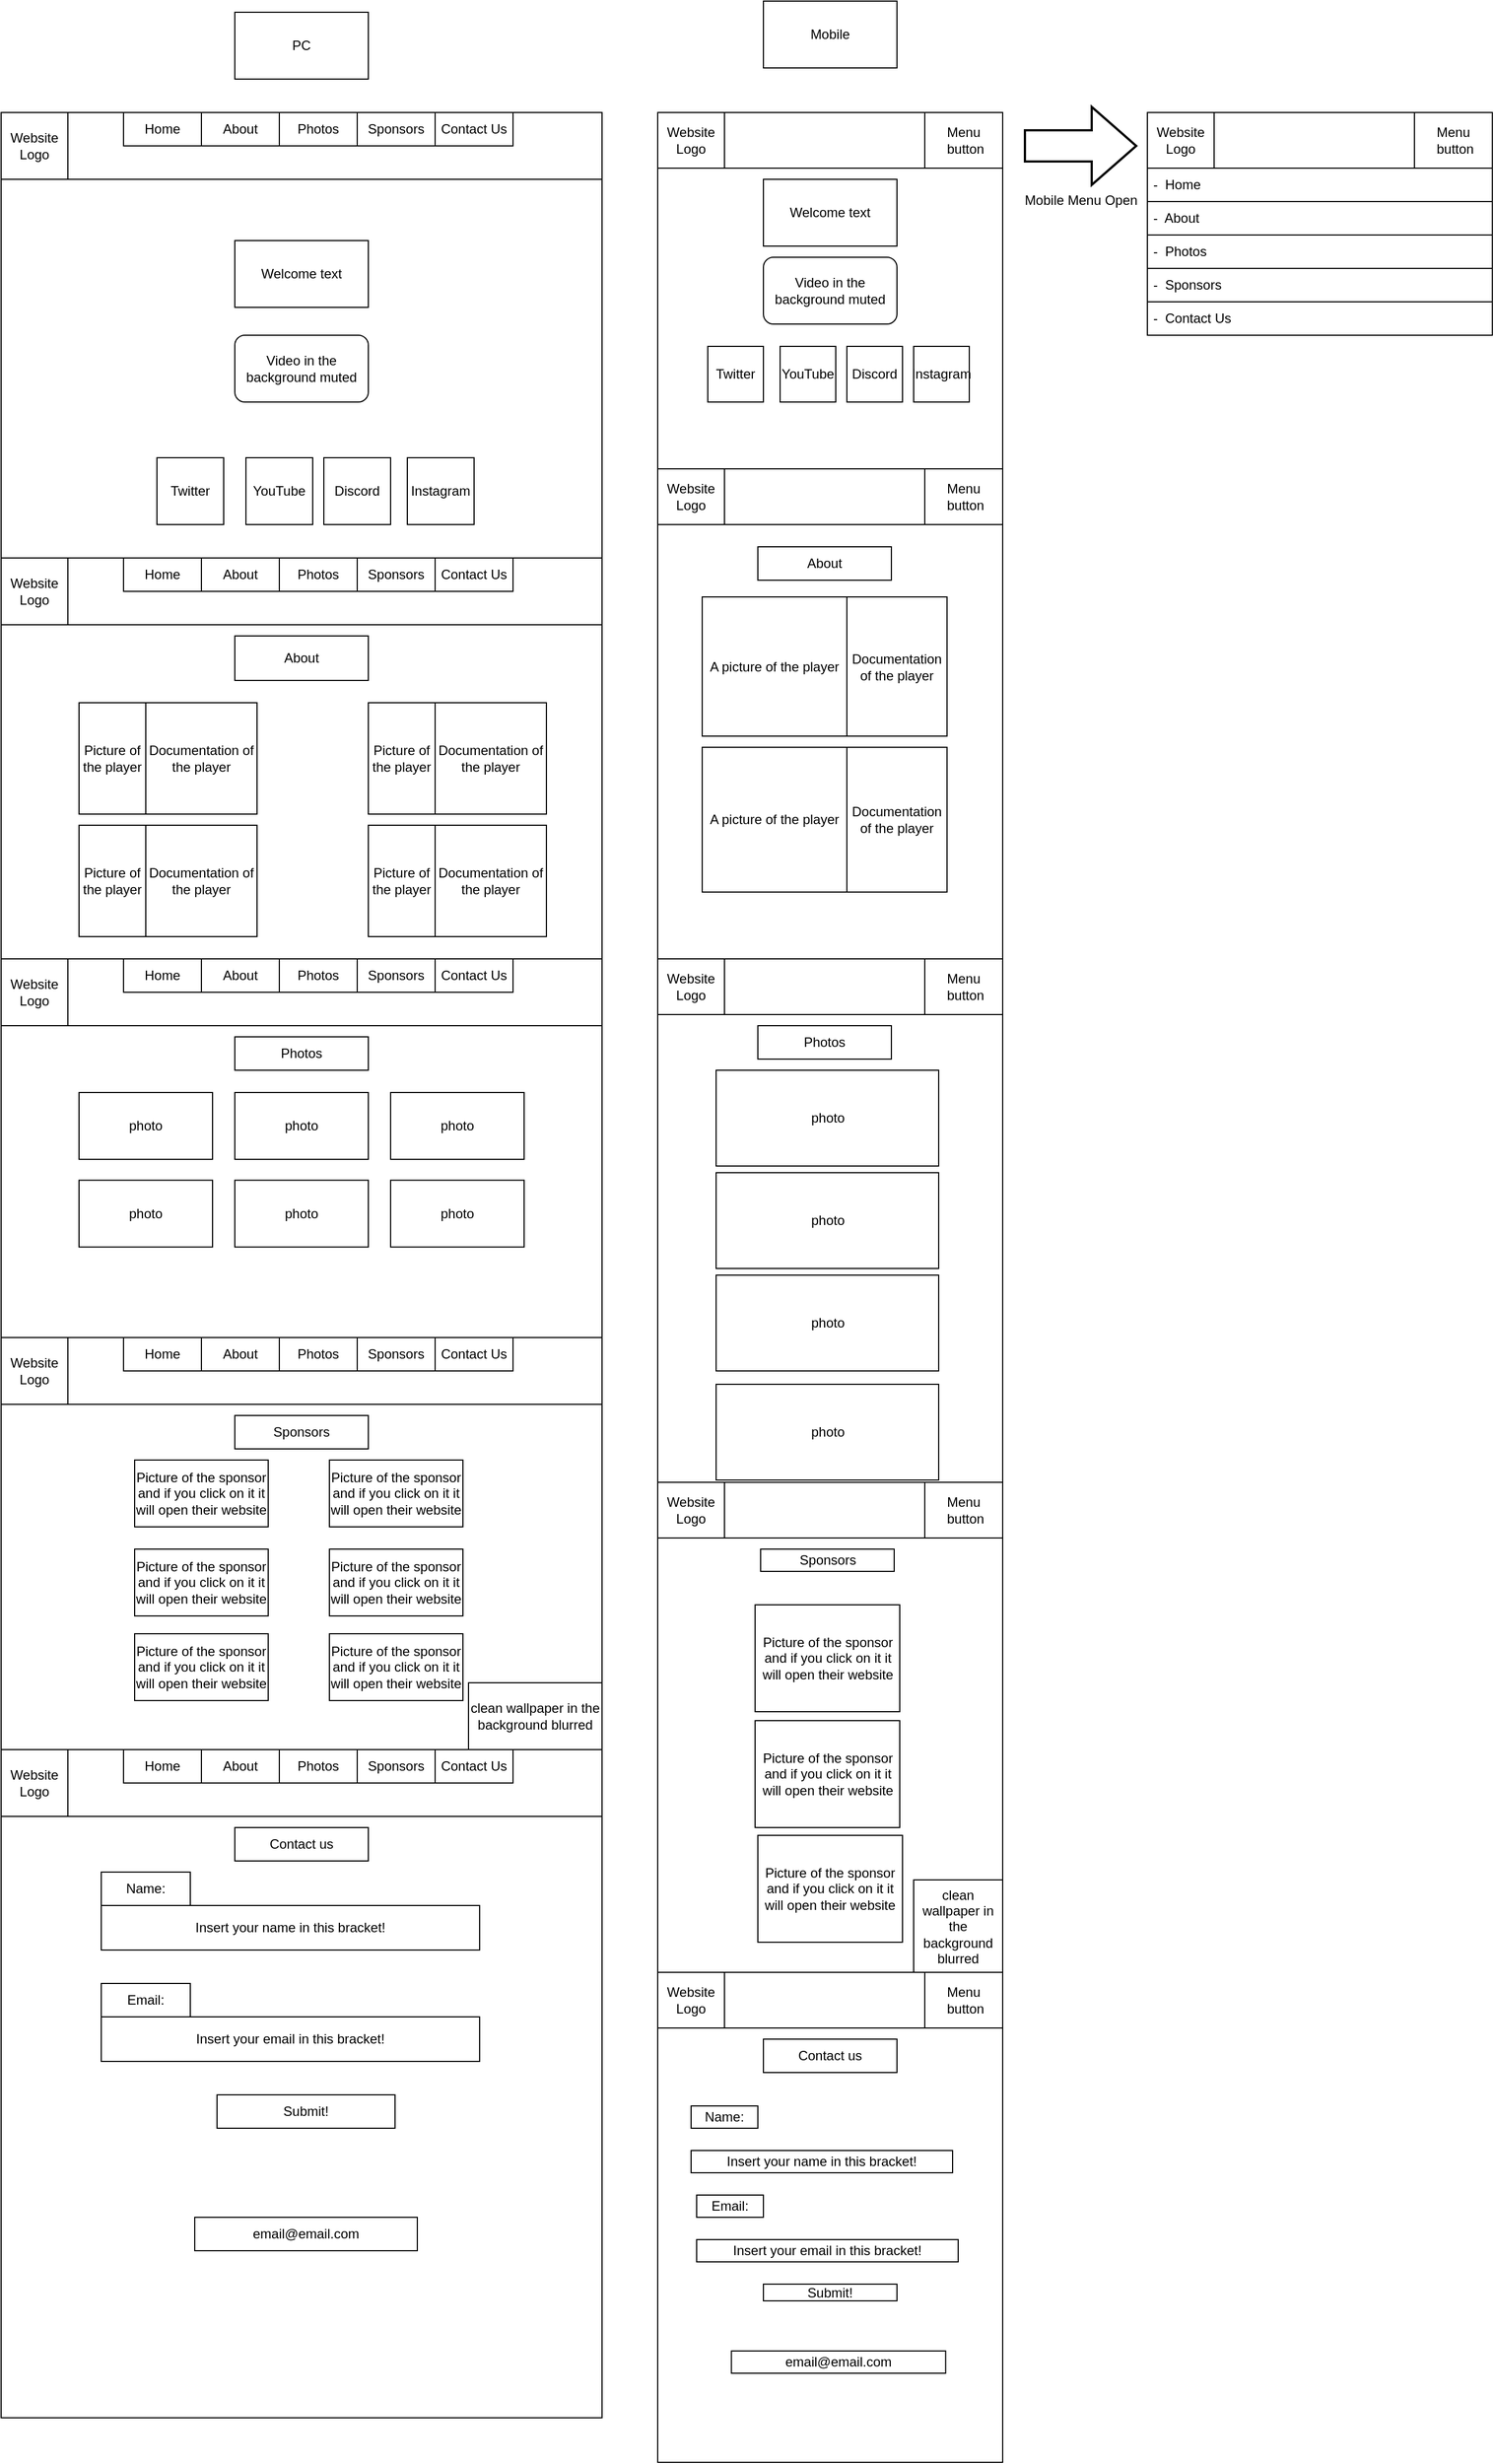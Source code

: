 <mxfile version="20.2.1" type="device"><diagram id="jGOsK-3WvVMrC4iQkq5T" name="1 oldal"><mxGraphModel dx="1182" dy="722" grid="1" gridSize="10" guides="1" tooltips="1" connect="1" arrows="1" fold="1" page="1" pageScale="1" pageWidth="827" pageHeight="1169" math="0" shadow="0"><root><mxCell id="0"/><mxCell id="1" parent="0"/><mxCell id="x6PFndFxOWQdf8MQNvHj-8" value="" style="rounded=0;whiteSpace=wrap;html=1;" parent="1" vertex="1"><mxGeometry x="180" y="440" width="540" height="400" as="geometry"/></mxCell><mxCell id="x6PFndFxOWQdf8MQNvHj-9" value="" style="rounded=0;whiteSpace=wrap;html=1;" parent="1" vertex="1"><mxGeometry x="180" y="440" width="540" height="60" as="geometry"/></mxCell><mxCell id="x6PFndFxOWQdf8MQNvHj-10" value="Home" style="rounded=0;whiteSpace=wrap;html=1;" parent="1" vertex="1"><mxGeometry x="290" y="440" width="70" height="30" as="geometry"/></mxCell><mxCell id="x6PFndFxOWQdf8MQNvHj-18" value="Video in the background muted" style="rounded=1;whiteSpace=wrap;html=1;" parent="1" vertex="1"><mxGeometry x="390" y="640" width="120" height="60" as="geometry"/></mxCell><mxCell id="x6PFndFxOWQdf8MQNvHj-20" value="" style="rounded=0;whiteSpace=wrap;html=1;" parent="1" vertex="1"><mxGeometry x="180" y="1540" width="540" height="370" as="geometry"/></mxCell><mxCell id="x6PFndFxOWQdf8MQNvHj-21" value="" style="rounded=0;whiteSpace=wrap;html=1;" parent="1" vertex="1"><mxGeometry x="180" y="840" width="540" height="360" as="geometry"/></mxCell><mxCell id="x6PFndFxOWQdf8MQNvHj-22" value="About" style="rounded=0;whiteSpace=wrap;html=1;" parent="1" vertex="1"><mxGeometry x="390" y="910" width="120" height="40" as="geometry"/></mxCell><mxCell id="x6PFndFxOWQdf8MQNvHj-25" value="Picture of the player" style="rounded=0;whiteSpace=wrap;html=1;" parent="1" vertex="1"><mxGeometry x="510" y="970" width="60" height="100" as="geometry"/></mxCell><mxCell id="x6PFndFxOWQdf8MQNvHj-27" value="Documentation of the player" style="rounded=0;whiteSpace=wrap;html=1;" parent="1" vertex="1"><mxGeometry x="570" y="970" width="100" height="100" as="geometry"/></mxCell><mxCell id="x6PFndFxOWQdf8MQNvHj-42" value="" style="rounded=0;whiteSpace=wrap;html=1;" parent="1" vertex="1"><mxGeometry x="180" y="1200" width="540" height="340" as="geometry"/></mxCell><mxCell id="x6PFndFxOWQdf8MQNvHj-45" value="Photos" style="rounded=0;whiteSpace=wrap;html=1;" parent="1" vertex="1"><mxGeometry x="390" y="1270" width="120" height="30" as="geometry"/></mxCell><mxCell id="x6PFndFxOWQdf8MQNvHj-46" value="photo" style="rounded=0;whiteSpace=wrap;html=1;" parent="1" vertex="1"><mxGeometry x="250" y="1320" width="120" height="60" as="geometry"/></mxCell><mxCell id="x6PFndFxOWQdf8MQNvHj-47" value="photo" style="rounded=0;whiteSpace=wrap;html=1;" parent="1" vertex="1"><mxGeometry x="250" y="1398.75" width="120" height="60" as="geometry"/></mxCell><mxCell id="x6PFndFxOWQdf8MQNvHj-48" value="photo" style="rounded=0;whiteSpace=wrap;html=1;" parent="1" vertex="1"><mxGeometry x="390" y="1320" width="120" height="60" as="geometry"/></mxCell><mxCell id="x6PFndFxOWQdf8MQNvHj-49" value="photo" style="rounded=0;whiteSpace=wrap;html=1;" parent="1" vertex="1"><mxGeometry x="390" y="1398.75" width="120" height="60" as="geometry"/></mxCell><mxCell id="x6PFndFxOWQdf8MQNvHj-54" value="photo" style="rounded=0;whiteSpace=wrap;html=1;" parent="1" vertex="1"><mxGeometry x="530" y="1320" width="120" height="60" as="geometry"/></mxCell><mxCell id="x6PFndFxOWQdf8MQNvHj-56" value="photo" style="rounded=0;whiteSpace=wrap;html=1;" parent="1" vertex="1"><mxGeometry x="530" y="1398.75" width="120" height="60" as="geometry"/></mxCell><mxCell id="x6PFndFxOWQdf8MQNvHj-6" value="Welcome text" style="rounded=0;whiteSpace=wrap;html=1;" parent="1" vertex="1"><mxGeometry x="390" y="555" width="120" height="60" as="geometry"/></mxCell><mxCell id="x6PFndFxOWQdf8MQNvHj-3" value="Twitter" style="whiteSpace=wrap;html=1;aspect=fixed;" parent="1" vertex="1"><mxGeometry x="320" y="750" width="60" height="60" as="geometry"/></mxCell><mxCell id="x6PFndFxOWQdf8MQNvHj-4" value="&lt;div&gt;YouTube&lt;/div&gt;" style="whiteSpace=wrap;html=1;aspect=fixed;" parent="1" vertex="1"><mxGeometry x="400" y="750" width="60" height="60" as="geometry"/></mxCell><mxCell id="x6PFndFxOWQdf8MQNvHj-7" value="Discord" style="whiteSpace=wrap;html=1;aspect=fixed;" parent="1" vertex="1"><mxGeometry x="470" y="750" width="60" height="60" as="geometry"/></mxCell><mxCell id="x6PFndFxOWQdf8MQNvHj-5" value="&lt;div&gt;Instagram&lt;/div&gt;" style="whiteSpace=wrap;html=1;aspect=fixed;" parent="1" vertex="1"><mxGeometry x="545" y="750" width="60" height="60" as="geometry"/></mxCell><mxCell id="x6PFndFxOWQdf8MQNvHj-62" value="Sponsors" style="rounded=0;whiteSpace=wrap;html=1;" parent="1" vertex="1"><mxGeometry x="390" y="1610" width="120" height="30" as="geometry"/></mxCell><mxCell id="x6PFndFxOWQdf8MQNvHj-63" value="Picture of the sponsor and if you click on it it will open their website" style="rounded=0;whiteSpace=wrap;html=1;" parent="1" vertex="1"><mxGeometry x="300" y="1650" width="120" height="60" as="geometry"/></mxCell><mxCell id="x6PFndFxOWQdf8MQNvHj-64" value="Picture of the sponsor and if you click on it it will open their website" style="rounded=0;whiteSpace=wrap;html=1;" parent="1" vertex="1"><mxGeometry x="475" y="1650" width="120" height="60" as="geometry"/></mxCell><mxCell id="x6PFndFxOWQdf8MQNvHj-65" value="Picture of the sponsor and if you click on it it will open their website" style="rounded=0;whiteSpace=wrap;html=1;" parent="1" vertex="1"><mxGeometry x="300" y="1730" width="120" height="60" as="geometry"/></mxCell><mxCell id="x6PFndFxOWQdf8MQNvHj-66" value="Picture of the sponsor and if you click on it it will open their website" style="rounded=0;whiteSpace=wrap;html=1;" parent="1" vertex="1"><mxGeometry x="475" y="1730" width="120" height="60" as="geometry"/></mxCell><mxCell id="x6PFndFxOWQdf8MQNvHj-67" value="Picture of the sponsor and if you click on it it will open their website" style="rounded=0;whiteSpace=wrap;html=1;" parent="1" vertex="1"><mxGeometry x="300" y="1806" width="120" height="60" as="geometry"/></mxCell><mxCell id="x6PFndFxOWQdf8MQNvHj-68" value="Picture of the sponsor and if you click on it it will open their website" style="rounded=0;whiteSpace=wrap;html=1;" parent="1" vertex="1"><mxGeometry x="475" y="1806" width="120" height="60" as="geometry"/></mxCell><mxCell id="x6PFndFxOWQdf8MQNvHj-69" value="" style="rounded=0;whiteSpace=wrap;html=1;" parent="1" vertex="1"><mxGeometry x="180" y="1910" width="540" height="600" as="geometry"/></mxCell><mxCell id="x6PFndFxOWQdf8MQNvHj-70" value="Contact us" style="rounded=0;whiteSpace=wrap;html=1;" parent="1" vertex="1"><mxGeometry x="390" y="1980" width="120" height="30" as="geometry"/></mxCell><mxCell id="x6PFndFxOWQdf8MQNvHj-71" value="Insert your email in this bracket!" style="rounded=0;whiteSpace=wrap;html=1;" parent="1" vertex="1"><mxGeometry x="270" y="2150" width="340" height="40" as="geometry"/></mxCell><mxCell id="x6PFndFxOWQdf8MQNvHj-72" value="Name:" style="rounded=0;whiteSpace=wrap;html=1;" parent="1" vertex="1"><mxGeometry x="270" y="2020" width="80" height="30" as="geometry"/></mxCell><mxCell id="x6PFndFxOWQdf8MQNvHj-74" value="Email:" style="rounded=0;whiteSpace=wrap;html=1;" parent="1" vertex="1"><mxGeometry x="270" y="2120" width="80" height="30" as="geometry"/></mxCell><mxCell id="x6PFndFxOWQdf8MQNvHj-75" value="Insert your name in this bracket!" style="rounded=0;whiteSpace=wrap;html=1;" parent="1" vertex="1"><mxGeometry x="270" y="2050" width="340" height="40" as="geometry"/></mxCell><mxCell id="x6PFndFxOWQdf8MQNvHj-76" value="clean wallpaper in the background blurred" style="rounded=0;whiteSpace=wrap;html=1;" parent="1" vertex="1"><mxGeometry x="600" y="1850" width="120" height="60" as="geometry"/></mxCell><mxCell id="x6PFndFxOWQdf8MQNvHj-82" value="Submit!" style="rounded=0;whiteSpace=wrap;html=1;" parent="1" vertex="1"><mxGeometry x="374" y="2220" width="160" height="30" as="geometry"/></mxCell><mxCell id="x6PFndFxOWQdf8MQNvHj-83" value="email@email.com" style="rounded=0;whiteSpace=wrap;html=1;" parent="1" vertex="1"><mxGeometry x="354" y="2330" width="200" height="30" as="geometry"/></mxCell><mxCell id="x6PFndFxOWQdf8MQNvHj-85" value="PC" style="rounded=0;whiteSpace=wrap;html=1;" parent="1" vertex="1"><mxGeometry x="390" y="350" width="120" height="60" as="geometry"/></mxCell><mxCell id="x6PFndFxOWQdf8MQNvHj-86" value="Mobile" style="rounded=0;whiteSpace=wrap;html=1;" parent="1" vertex="1"><mxGeometry x="865" y="340" width="120" height="60" as="geometry"/></mxCell><mxCell id="x6PFndFxOWQdf8MQNvHj-88" value="About" style="rounded=0;whiteSpace=wrap;html=1;" parent="1" vertex="1"><mxGeometry x="360" y="440" width="70" height="30" as="geometry"/></mxCell><mxCell id="x6PFndFxOWQdf8MQNvHj-90" value="Photos" style="rounded=0;whiteSpace=wrap;html=1;" parent="1" vertex="1"><mxGeometry x="430" y="440" width="70" height="30" as="geometry"/></mxCell><mxCell id="x6PFndFxOWQdf8MQNvHj-91" value="Sponsors" style="rounded=0;whiteSpace=wrap;html=1;" parent="1" vertex="1"><mxGeometry x="500" y="440" width="70" height="30" as="geometry"/></mxCell><mxCell id="x6PFndFxOWQdf8MQNvHj-92" value="Contact Us" style="rounded=0;whiteSpace=wrap;html=1;" parent="1" vertex="1"><mxGeometry x="570" y="440" width="70" height="30" as="geometry"/></mxCell><mxCell id="x6PFndFxOWQdf8MQNvHj-93" value="" style="rounded=0;whiteSpace=wrap;html=1;" parent="1" vertex="1"><mxGeometry x="770" y="440" width="310" height="50" as="geometry"/></mxCell><mxCell id="x6PFndFxOWQdf8MQNvHj-94" value="&lt;div&gt;Website&lt;/div&gt;&lt;div&gt;Logo&lt;br&gt;&lt;/div&gt;" style="rounded=0;whiteSpace=wrap;html=1;" parent="1" vertex="1"><mxGeometry x="180" y="440" width="60" height="60" as="geometry"/></mxCell><mxCell id="x6PFndFxOWQdf8MQNvHj-95" value="&lt;div&gt;Website&lt;/div&gt;&lt;div&gt;Logo&lt;br&gt;&lt;/div&gt;" style="rounded=0;whiteSpace=wrap;html=1;" parent="1" vertex="1"><mxGeometry x="770" y="440" width="60" height="50" as="geometry"/></mxCell><mxCell id="x6PFndFxOWQdf8MQNvHj-97" value="&lt;div&gt;Menu&lt;/div&gt;&lt;div&gt;&amp;nbsp;button&lt;/div&gt;" style="rounded=0;whiteSpace=wrap;html=1;" parent="1" vertex="1"><mxGeometry x="1010" y="440" width="70" height="50" as="geometry"/></mxCell><mxCell id="x6PFndFxOWQdf8MQNvHj-98" value="" style="rounded=0;whiteSpace=wrap;html=1;" parent="1" vertex="1"><mxGeometry x="770" y="490" width="310" height="270" as="geometry"/></mxCell><mxCell id="x6PFndFxOWQdf8MQNvHj-107" value="Mobile Menu Open" style="verticalLabelPosition=bottom;verticalAlign=top;html=1;strokeWidth=2;shape=mxgraph.arrows2.arrow;dy=0.6;dx=40;notch=0;" parent="1" vertex="1"><mxGeometry x="1100" y="435" width="100" height="70" as="geometry"/></mxCell><mxCell id="x6PFndFxOWQdf8MQNvHj-109" value="" style="rounded=0;whiteSpace=wrap;html=1;" parent="1" vertex="1"><mxGeometry x="1210" y="440" width="310" height="50" as="geometry"/></mxCell><mxCell id="x6PFndFxOWQdf8MQNvHj-110" value="&lt;div&gt;Website&lt;/div&gt;&lt;div&gt;Logo&lt;br&gt;&lt;/div&gt;" style="rounded=0;whiteSpace=wrap;html=1;" parent="1" vertex="1"><mxGeometry x="1210" y="440" width="60" height="50" as="geometry"/></mxCell><mxCell id="x6PFndFxOWQdf8MQNvHj-111" value="&lt;div&gt;Menu&lt;/div&gt;&lt;div&gt;&amp;nbsp;button&lt;/div&gt;" style="rounded=0;whiteSpace=wrap;html=1;" parent="1" vertex="1"><mxGeometry x="1450" y="440" width="70" height="50" as="geometry"/></mxCell><mxCell id="x6PFndFxOWQdf8MQNvHj-112" value="" style="rounded=0;whiteSpace=wrap;html=1;" parent="1" vertex="1"><mxGeometry x="1210" y="490" width="310" height="150" as="geometry"/></mxCell><mxCell id="x6PFndFxOWQdf8MQNvHj-113" value="&lt;div align=&quot;left&quot;&gt;&amp;nbsp;-&amp;nbsp; Home&lt;/div&gt;" style="rounded=0;whiteSpace=wrap;html=1;align=left;" parent="1" vertex="1"><mxGeometry x="1210" y="490" width="310" height="30" as="geometry"/></mxCell><mxCell id="x6PFndFxOWQdf8MQNvHj-115" value="&lt;div align=&quot;left&quot;&gt;&amp;nbsp;-&amp;nbsp; About&lt;br&gt;&lt;/div&gt;" style="rounded=0;whiteSpace=wrap;html=1;align=left;" parent="1" vertex="1"><mxGeometry x="1210" y="520" width="310" height="30" as="geometry"/></mxCell><mxCell id="x6PFndFxOWQdf8MQNvHj-117" value="&lt;div align=&quot;left&quot;&gt;&amp;nbsp;-&amp;nbsp; Photos&lt;br&gt;&lt;/div&gt;" style="rounded=0;whiteSpace=wrap;html=1;align=left;" parent="1" vertex="1"><mxGeometry x="1210" y="550" width="310" height="30" as="geometry"/></mxCell><mxCell id="x6PFndFxOWQdf8MQNvHj-118" value="&lt;div align=&quot;left&quot;&gt;&amp;nbsp;-&amp;nbsp; Sponsors&lt;br&gt;&lt;/div&gt;" style="rounded=0;whiteSpace=wrap;html=1;align=left;" parent="1" vertex="1"><mxGeometry x="1210" y="580" width="310" height="30" as="geometry"/></mxCell><mxCell id="x6PFndFxOWQdf8MQNvHj-119" value="&lt;div align=&quot;left&quot;&gt;&amp;nbsp;-&amp;nbsp; Contact Us&lt;br&gt;&lt;/div&gt;" style="rounded=0;whiteSpace=wrap;html=1;align=left;" parent="1" vertex="1"><mxGeometry x="1210" y="610" width="310" height="30" as="geometry"/></mxCell><mxCell id="x6PFndFxOWQdf8MQNvHj-120" value="Welcome text" style="rounded=0;whiteSpace=wrap;html=1;" parent="1" vertex="1"><mxGeometry x="865" y="500" width="120" height="60" as="geometry"/></mxCell><mxCell id="x6PFndFxOWQdf8MQNvHj-122" value="Video in the background muted" style="rounded=1;whiteSpace=wrap;html=1;" parent="1" vertex="1"><mxGeometry x="865" y="570" width="120" height="60" as="geometry"/></mxCell><mxCell id="x6PFndFxOWQdf8MQNvHj-123" value="Twitter" style="whiteSpace=wrap;html=1;aspect=fixed;" parent="1" vertex="1"><mxGeometry x="815" y="650" width="50" height="50" as="geometry"/></mxCell><mxCell id="x6PFndFxOWQdf8MQNvHj-124" value="&lt;div&gt;YouTube&lt;/div&gt;" style="whiteSpace=wrap;html=1;aspect=fixed;" parent="1" vertex="1"><mxGeometry x="880" y="650" width="50" height="50" as="geometry"/></mxCell><mxCell id="x6PFndFxOWQdf8MQNvHj-125" value="Discord" style="whiteSpace=wrap;html=1;aspect=fixed;" parent="1" vertex="1"><mxGeometry x="940" y="650" width="50" height="50" as="geometry"/></mxCell><mxCell id="x6PFndFxOWQdf8MQNvHj-126" value="&lt;div&gt;Instagram&lt;/div&gt;" style="whiteSpace=wrap;html=1;aspect=fixed;" parent="1" vertex="1"><mxGeometry x="1000" y="650" width="50" height="50" as="geometry"/></mxCell><mxCell id="x6PFndFxOWQdf8MQNvHj-127" value="" style="rounded=0;whiteSpace=wrap;html=1;" parent="1" vertex="1"><mxGeometry x="770" y="760" width="310" height="440" as="geometry"/></mxCell><mxCell id="x6PFndFxOWQdf8MQNvHj-128" value="About" style="rounded=0;whiteSpace=wrap;html=1;" parent="1" vertex="1"><mxGeometry x="860" y="830" width="120" height="30" as="geometry"/></mxCell><mxCell id="x6PFndFxOWQdf8MQNvHj-130" value="Documentation of the player" style="rounded=0;whiteSpace=wrap;html=1;" parent="1" vertex="1"><mxGeometry x="940" y="875" width="90" height="125" as="geometry"/></mxCell><mxCell id="x6PFndFxOWQdf8MQNvHj-131" value="A picture of the player" style="rounded=0;whiteSpace=wrap;html=1;" parent="1" vertex="1"><mxGeometry x="810" y="875" width="130" height="125" as="geometry"/></mxCell><mxCell id="x6PFndFxOWQdf8MQNvHj-132" value="A picture of the player" style="rounded=0;whiteSpace=wrap;html=1;" parent="1" vertex="1"><mxGeometry x="810" y="1010" width="130" height="130" as="geometry"/></mxCell><mxCell id="x6PFndFxOWQdf8MQNvHj-133" value="Documentation of the player" style="rounded=0;whiteSpace=wrap;html=1;" parent="1" vertex="1"><mxGeometry x="940" y="1010" width="90" height="130" as="geometry"/></mxCell><mxCell id="x6PFndFxOWQdf8MQNvHj-146" value="" style="rounded=0;whiteSpace=wrap;html=1;" parent="1" vertex="1"><mxGeometry x="770" y="1200" width="310" height="470" as="geometry"/></mxCell><mxCell id="x6PFndFxOWQdf8MQNvHj-147" value="Photos" style="rounded=0;whiteSpace=wrap;html=1;" parent="1" vertex="1"><mxGeometry x="860" y="1260" width="120" height="30" as="geometry"/></mxCell><mxCell id="x6PFndFxOWQdf8MQNvHj-154" value="photo" style="rounded=0;whiteSpace=wrap;html=1;" parent="1" vertex="1"><mxGeometry x="822.5" y="1300" width="200" height="86" as="geometry"/></mxCell><mxCell id="x6PFndFxOWQdf8MQNvHj-166" value="" style="rounded=0;whiteSpace=wrap;html=1;" parent="1" vertex="1"><mxGeometry x="770" y="1670" width="310" height="440" as="geometry"/></mxCell><mxCell id="x6PFndFxOWQdf8MQNvHj-167" value="Sponsors" style="rounded=0;whiteSpace=wrap;html=1;" parent="1" vertex="1"><mxGeometry x="862.5" y="1730" width="120" height="20" as="geometry"/></mxCell><mxCell id="x6PFndFxOWQdf8MQNvHj-171" value="Picture of the sponsor and if you click on it it will open their website" style="rounded=0;whiteSpace=wrap;html=1;" parent="1" vertex="1"><mxGeometry x="857.5" y="1780" width="130" height="96" as="geometry"/></mxCell><mxCell id="x6PFndFxOWQdf8MQNvHj-175" value="clean wallpaper in the background blurred" style="rounded=0;whiteSpace=wrap;html=1;" parent="1" vertex="1"><mxGeometry x="1000" y="2027" width="80" height="83" as="geometry"/></mxCell><mxCell id="x6PFndFxOWQdf8MQNvHj-178" value="" style="rounded=0;whiteSpace=wrap;html=1;" parent="1" vertex="1"><mxGeometry x="770" y="2110" width="310" height="440" as="geometry"/></mxCell><mxCell id="x6PFndFxOWQdf8MQNvHj-179" value="Contact us" style="rounded=0;whiteSpace=wrap;html=1;" parent="1" vertex="1"><mxGeometry x="865" y="2170" width="120" height="30" as="geometry"/></mxCell><mxCell id="x6PFndFxOWQdf8MQNvHj-180" value="Email:" style="rounded=0;whiteSpace=wrap;html=1;" parent="1" vertex="1"><mxGeometry x="805" y="2310" width="60" height="20" as="geometry"/></mxCell><mxCell id="x6PFndFxOWQdf8MQNvHj-181" value="Insert your name in this bracket!" style="rounded=0;whiteSpace=wrap;html=1;" parent="1" vertex="1"><mxGeometry x="800" y="2270" width="235" height="20" as="geometry"/></mxCell><mxCell id="x6PFndFxOWQdf8MQNvHj-182" value="Name:" style="rounded=0;whiteSpace=wrap;html=1;" parent="1" vertex="1"><mxGeometry x="800" y="2230" width="60" height="20" as="geometry"/></mxCell><mxCell id="x6PFndFxOWQdf8MQNvHj-184" value="Insert your email in this bracket!" style="rounded=0;whiteSpace=wrap;html=1;" parent="1" vertex="1"><mxGeometry x="805" y="2350" width="235" height="20" as="geometry"/></mxCell><mxCell id="x6PFndFxOWQdf8MQNvHj-185" value="Submit!" style="rounded=0;whiteSpace=wrap;html=1;" parent="1" vertex="1"><mxGeometry x="865" y="2390" width="120" height="15" as="geometry"/></mxCell><mxCell id="x6PFndFxOWQdf8MQNvHj-193" value="email@email.com" style="rounded=0;whiteSpace=wrap;html=1;" parent="1" vertex="1"><mxGeometry x="836.25" y="2450" width="192.5" height="20" as="geometry"/></mxCell><mxCell id="BjU-7pMN3Kilqq91xLSB-10" value="" style="rounded=0;whiteSpace=wrap;html=1;" vertex="1" parent="1"><mxGeometry x="180" y="840" width="540" height="60" as="geometry"/></mxCell><mxCell id="BjU-7pMN3Kilqq91xLSB-11" value="Home" style="rounded=0;whiteSpace=wrap;html=1;" vertex="1" parent="1"><mxGeometry x="290" y="840" width="70" height="30" as="geometry"/></mxCell><mxCell id="BjU-7pMN3Kilqq91xLSB-12" value="About" style="rounded=0;whiteSpace=wrap;html=1;" vertex="1" parent="1"><mxGeometry x="360" y="840" width="70" height="30" as="geometry"/></mxCell><mxCell id="BjU-7pMN3Kilqq91xLSB-13" value="Photos" style="rounded=0;whiteSpace=wrap;html=1;" vertex="1" parent="1"><mxGeometry x="430" y="840" width="70" height="30" as="geometry"/></mxCell><mxCell id="BjU-7pMN3Kilqq91xLSB-14" value="Sponsors" style="rounded=0;whiteSpace=wrap;html=1;" vertex="1" parent="1"><mxGeometry x="500" y="840" width="70" height="30" as="geometry"/></mxCell><mxCell id="BjU-7pMN3Kilqq91xLSB-15" value="Contact Us" style="rounded=0;whiteSpace=wrap;html=1;" vertex="1" parent="1"><mxGeometry x="570" y="840" width="70" height="30" as="geometry"/></mxCell><mxCell id="BjU-7pMN3Kilqq91xLSB-16" value="&lt;div&gt;Website&lt;/div&gt;&lt;div&gt;Logo&lt;br&gt;&lt;/div&gt;" style="rounded=0;whiteSpace=wrap;html=1;" vertex="1" parent="1"><mxGeometry x="180" y="840" width="60" height="60" as="geometry"/></mxCell><mxCell id="BjU-7pMN3Kilqq91xLSB-17" value="" style="rounded=0;whiteSpace=wrap;html=1;" vertex="1" parent="1"><mxGeometry x="180" y="1200" width="540" height="60" as="geometry"/></mxCell><mxCell id="BjU-7pMN3Kilqq91xLSB-18" value="Home" style="rounded=0;whiteSpace=wrap;html=1;" vertex="1" parent="1"><mxGeometry x="290" y="1200" width="70" height="30" as="geometry"/></mxCell><mxCell id="BjU-7pMN3Kilqq91xLSB-19" value="About" style="rounded=0;whiteSpace=wrap;html=1;" vertex="1" parent="1"><mxGeometry x="360" y="1200" width="70" height="30" as="geometry"/></mxCell><mxCell id="BjU-7pMN3Kilqq91xLSB-20" value="Photos" style="rounded=0;whiteSpace=wrap;html=1;" vertex="1" parent="1"><mxGeometry x="430" y="1200" width="70" height="30" as="geometry"/></mxCell><mxCell id="BjU-7pMN3Kilqq91xLSB-21" value="Sponsors" style="rounded=0;whiteSpace=wrap;html=1;" vertex="1" parent="1"><mxGeometry x="500" y="1200" width="70" height="30" as="geometry"/></mxCell><mxCell id="BjU-7pMN3Kilqq91xLSB-22" value="Contact Us" style="rounded=0;whiteSpace=wrap;html=1;" vertex="1" parent="1"><mxGeometry x="570" y="1200" width="70" height="30" as="geometry"/></mxCell><mxCell id="BjU-7pMN3Kilqq91xLSB-23" value="&lt;div&gt;Website&lt;/div&gt;&lt;div&gt;Logo&lt;br&gt;&lt;/div&gt;" style="rounded=0;whiteSpace=wrap;html=1;" vertex="1" parent="1"><mxGeometry x="180" y="1200" width="60" height="60" as="geometry"/></mxCell><mxCell id="BjU-7pMN3Kilqq91xLSB-24" value="" style="rounded=0;whiteSpace=wrap;html=1;" vertex="1" parent="1"><mxGeometry x="180" y="1540" width="540" height="60" as="geometry"/></mxCell><mxCell id="BjU-7pMN3Kilqq91xLSB-25" value="Home" style="rounded=0;whiteSpace=wrap;html=1;" vertex="1" parent="1"><mxGeometry x="290" y="1540" width="70" height="30" as="geometry"/></mxCell><mxCell id="BjU-7pMN3Kilqq91xLSB-26" value="About" style="rounded=0;whiteSpace=wrap;html=1;" vertex="1" parent="1"><mxGeometry x="360" y="1540" width="70" height="30" as="geometry"/></mxCell><mxCell id="BjU-7pMN3Kilqq91xLSB-27" value="Photos" style="rounded=0;whiteSpace=wrap;html=1;" vertex="1" parent="1"><mxGeometry x="430" y="1540" width="70" height="30" as="geometry"/></mxCell><mxCell id="BjU-7pMN3Kilqq91xLSB-28" value="Sponsors" style="rounded=0;whiteSpace=wrap;html=1;" vertex="1" parent="1"><mxGeometry x="500" y="1540" width="70" height="30" as="geometry"/></mxCell><mxCell id="BjU-7pMN3Kilqq91xLSB-29" value="Contact Us" style="rounded=0;whiteSpace=wrap;html=1;" vertex="1" parent="1"><mxGeometry x="570" y="1540" width="70" height="30" as="geometry"/></mxCell><mxCell id="BjU-7pMN3Kilqq91xLSB-30" value="&lt;div&gt;Website&lt;/div&gt;&lt;div&gt;Logo&lt;br&gt;&lt;/div&gt;" style="rounded=0;whiteSpace=wrap;html=1;" vertex="1" parent="1"><mxGeometry x="180" y="1540" width="60" height="60" as="geometry"/></mxCell><mxCell id="BjU-7pMN3Kilqq91xLSB-31" value="" style="rounded=0;whiteSpace=wrap;html=1;" vertex="1" parent="1"><mxGeometry x="180" y="1910" width="540" height="60" as="geometry"/></mxCell><mxCell id="BjU-7pMN3Kilqq91xLSB-32" value="Home" style="rounded=0;whiteSpace=wrap;html=1;" vertex="1" parent="1"><mxGeometry x="290" y="1910" width="70" height="30" as="geometry"/></mxCell><mxCell id="BjU-7pMN3Kilqq91xLSB-33" value="About" style="rounded=0;whiteSpace=wrap;html=1;" vertex="1" parent="1"><mxGeometry x="360" y="1910" width="70" height="30" as="geometry"/></mxCell><mxCell id="BjU-7pMN3Kilqq91xLSB-34" value="Photos" style="rounded=0;whiteSpace=wrap;html=1;" vertex="1" parent="1"><mxGeometry x="430" y="1910" width="70" height="30" as="geometry"/></mxCell><mxCell id="BjU-7pMN3Kilqq91xLSB-35" value="Sponsors" style="rounded=0;whiteSpace=wrap;html=1;" vertex="1" parent="1"><mxGeometry x="500" y="1910" width="70" height="30" as="geometry"/></mxCell><mxCell id="BjU-7pMN3Kilqq91xLSB-36" value="Contact Us" style="rounded=0;whiteSpace=wrap;html=1;" vertex="1" parent="1"><mxGeometry x="570" y="1910" width="70" height="30" as="geometry"/></mxCell><mxCell id="BjU-7pMN3Kilqq91xLSB-37" value="&lt;div&gt;Website&lt;/div&gt;&lt;div&gt;Logo&lt;br&gt;&lt;/div&gt;" style="rounded=0;whiteSpace=wrap;html=1;" vertex="1" parent="1"><mxGeometry x="180" y="1910" width="60" height="60" as="geometry"/></mxCell><mxCell id="BjU-7pMN3Kilqq91xLSB-38" style="edgeStyle=orthogonalEdgeStyle;rounded=0;orthogonalLoop=1;jettySize=auto;html=1;exitX=0.5;exitY=1;exitDx=0;exitDy=0;" edge="1" parent="1" source="x6PFndFxOWQdf8MQNvHj-112" target="x6PFndFxOWQdf8MQNvHj-112"><mxGeometry relative="1" as="geometry"/></mxCell><mxCell id="BjU-7pMN3Kilqq91xLSB-39" value="" style="rounded=0;whiteSpace=wrap;html=1;" vertex="1" parent="1"><mxGeometry x="770" y="760" width="310" height="50" as="geometry"/></mxCell><mxCell id="BjU-7pMN3Kilqq91xLSB-40" value="&lt;div&gt;Website&lt;/div&gt;&lt;div&gt;Logo&lt;br&gt;&lt;/div&gt;" style="rounded=0;whiteSpace=wrap;html=1;" vertex="1" parent="1"><mxGeometry x="770" y="760" width="60" height="50" as="geometry"/></mxCell><mxCell id="BjU-7pMN3Kilqq91xLSB-41" value="&lt;div&gt;Menu&lt;/div&gt;&lt;div&gt;&amp;nbsp;button&lt;/div&gt;" style="rounded=0;whiteSpace=wrap;html=1;" vertex="1" parent="1"><mxGeometry x="1010" y="760" width="70" height="50" as="geometry"/></mxCell><mxCell id="BjU-7pMN3Kilqq91xLSB-42" value="Picture of the player" style="rounded=0;whiteSpace=wrap;html=1;" vertex="1" parent="1"><mxGeometry x="250" y="970" width="60" height="100" as="geometry"/></mxCell><mxCell id="BjU-7pMN3Kilqq91xLSB-43" value="Documentation of the player" style="rounded=0;whiteSpace=wrap;html=1;" vertex="1" parent="1"><mxGeometry x="310" y="970" width="100" height="100" as="geometry"/></mxCell><mxCell id="BjU-7pMN3Kilqq91xLSB-45" value="Picture of the player" style="rounded=0;whiteSpace=wrap;html=1;" vertex="1" parent="1"><mxGeometry x="250" y="1080" width="60" height="100" as="geometry"/></mxCell><mxCell id="BjU-7pMN3Kilqq91xLSB-46" value="Documentation of the player" style="rounded=0;whiteSpace=wrap;html=1;" vertex="1" parent="1"><mxGeometry x="310" y="1080" width="100" height="100" as="geometry"/></mxCell><mxCell id="BjU-7pMN3Kilqq91xLSB-47" value="Picture of the player" style="rounded=0;whiteSpace=wrap;html=1;" vertex="1" parent="1"><mxGeometry x="510" y="1080" width="60" height="100" as="geometry"/></mxCell><mxCell id="BjU-7pMN3Kilqq91xLSB-48" value="Documentation of the player" style="rounded=0;whiteSpace=wrap;html=1;" vertex="1" parent="1"><mxGeometry x="570" y="1080" width="100" height="100" as="geometry"/></mxCell><mxCell id="BjU-7pMN3Kilqq91xLSB-50" value="" style="rounded=0;whiteSpace=wrap;html=1;" vertex="1" parent="1"><mxGeometry x="770" y="1200" width="310" height="50" as="geometry"/></mxCell><mxCell id="BjU-7pMN3Kilqq91xLSB-51" value="&lt;div&gt;Website&lt;/div&gt;&lt;div&gt;Logo&lt;br&gt;&lt;/div&gt;" style="rounded=0;whiteSpace=wrap;html=1;" vertex="1" parent="1"><mxGeometry x="770" y="1200" width="60" height="50" as="geometry"/></mxCell><mxCell id="BjU-7pMN3Kilqq91xLSB-52" value="&lt;div&gt;Menu&lt;/div&gt;&lt;div&gt;&amp;nbsp;button&lt;/div&gt;" style="rounded=0;whiteSpace=wrap;html=1;" vertex="1" parent="1"><mxGeometry x="1010" y="1200" width="70" height="50" as="geometry"/></mxCell><mxCell id="BjU-7pMN3Kilqq91xLSB-53" value="photo" style="rounded=0;whiteSpace=wrap;html=1;" vertex="1" parent="1"><mxGeometry x="822.5" y="1392" width="200" height="86" as="geometry"/></mxCell><mxCell id="BjU-7pMN3Kilqq91xLSB-54" value="photo" style="rounded=0;whiteSpace=wrap;html=1;" vertex="1" parent="1"><mxGeometry x="822.5" y="1484" width="200" height="86" as="geometry"/></mxCell><mxCell id="BjU-7pMN3Kilqq91xLSB-55" value="photo" style="rounded=0;whiteSpace=wrap;html=1;" vertex="1" parent="1"><mxGeometry x="822.5" y="1582" width="200" height="86" as="geometry"/></mxCell><mxCell id="BjU-7pMN3Kilqq91xLSB-56" value="" style="rounded=0;whiteSpace=wrap;html=1;" vertex="1" parent="1"><mxGeometry x="770" y="1670" width="310" height="50" as="geometry"/></mxCell><mxCell id="BjU-7pMN3Kilqq91xLSB-57" value="&lt;div&gt;Website&lt;/div&gt;&lt;div&gt;Logo&lt;br&gt;&lt;/div&gt;" style="rounded=0;whiteSpace=wrap;html=1;" vertex="1" parent="1"><mxGeometry x="770" y="1670" width="60" height="50" as="geometry"/></mxCell><mxCell id="BjU-7pMN3Kilqq91xLSB-58" value="&lt;div&gt;Menu&lt;/div&gt;&lt;div&gt;&amp;nbsp;button&lt;/div&gt;" style="rounded=0;whiteSpace=wrap;html=1;" vertex="1" parent="1"><mxGeometry x="1010" y="1670" width="70" height="50" as="geometry"/></mxCell><mxCell id="BjU-7pMN3Kilqq91xLSB-60" value="Picture of the sponsor and if you click on it it will open their website" style="rounded=0;whiteSpace=wrap;html=1;" vertex="1" parent="1"><mxGeometry x="857.5" y="1884" width="130" height="96" as="geometry"/></mxCell><mxCell id="BjU-7pMN3Kilqq91xLSB-61" value="Picture of the sponsor and if you click on it it will open their website" style="rounded=0;whiteSpace=wrap;html=1;" vertex="1" parent="1"><mxGeometry x="860" y="1987" width="130" height="96" as="geometry"/></mxCell><mxCell id="BjU-7pMN3Kilqq91xLSB-62" value="" style="rounded=0;whiteSpace=wrap;html=1;" vertex="1" parent="1"><mxGeometry x="770" y="2110" width="310" height="50" as="geometry"/></mxCell><mxCell id="BjU-7pMN3Kilqq91xLSB-63" value="&lt;div&gt;Website&lt;/div&gt;&lt;div&gt;Logo&lt;br&gt;&lt;/div&gt;" style="rounded=0;whiteSpace=wrap;html=1;" vertex="1" parent="1"><mxGeometry x="770" y="2110" width="60" height="50" as="geometry"/></mxCell><mxCell id="BjU-7pMN3Kilqq91xLSB-64" value="&lt;div&gt;Menu&lt;/div&gt;&lt;div&gt;&amp;nbsp;button&lt;/div&gt;" style="rounded=0;whiteSpace=wrap;html=1;" vertex="1" parent="1"><mxGeometry x="1010" y="2110" width="70" height="50" as="geometry"/></mxCell></root></mxGraphModel></diagram></mxfile>